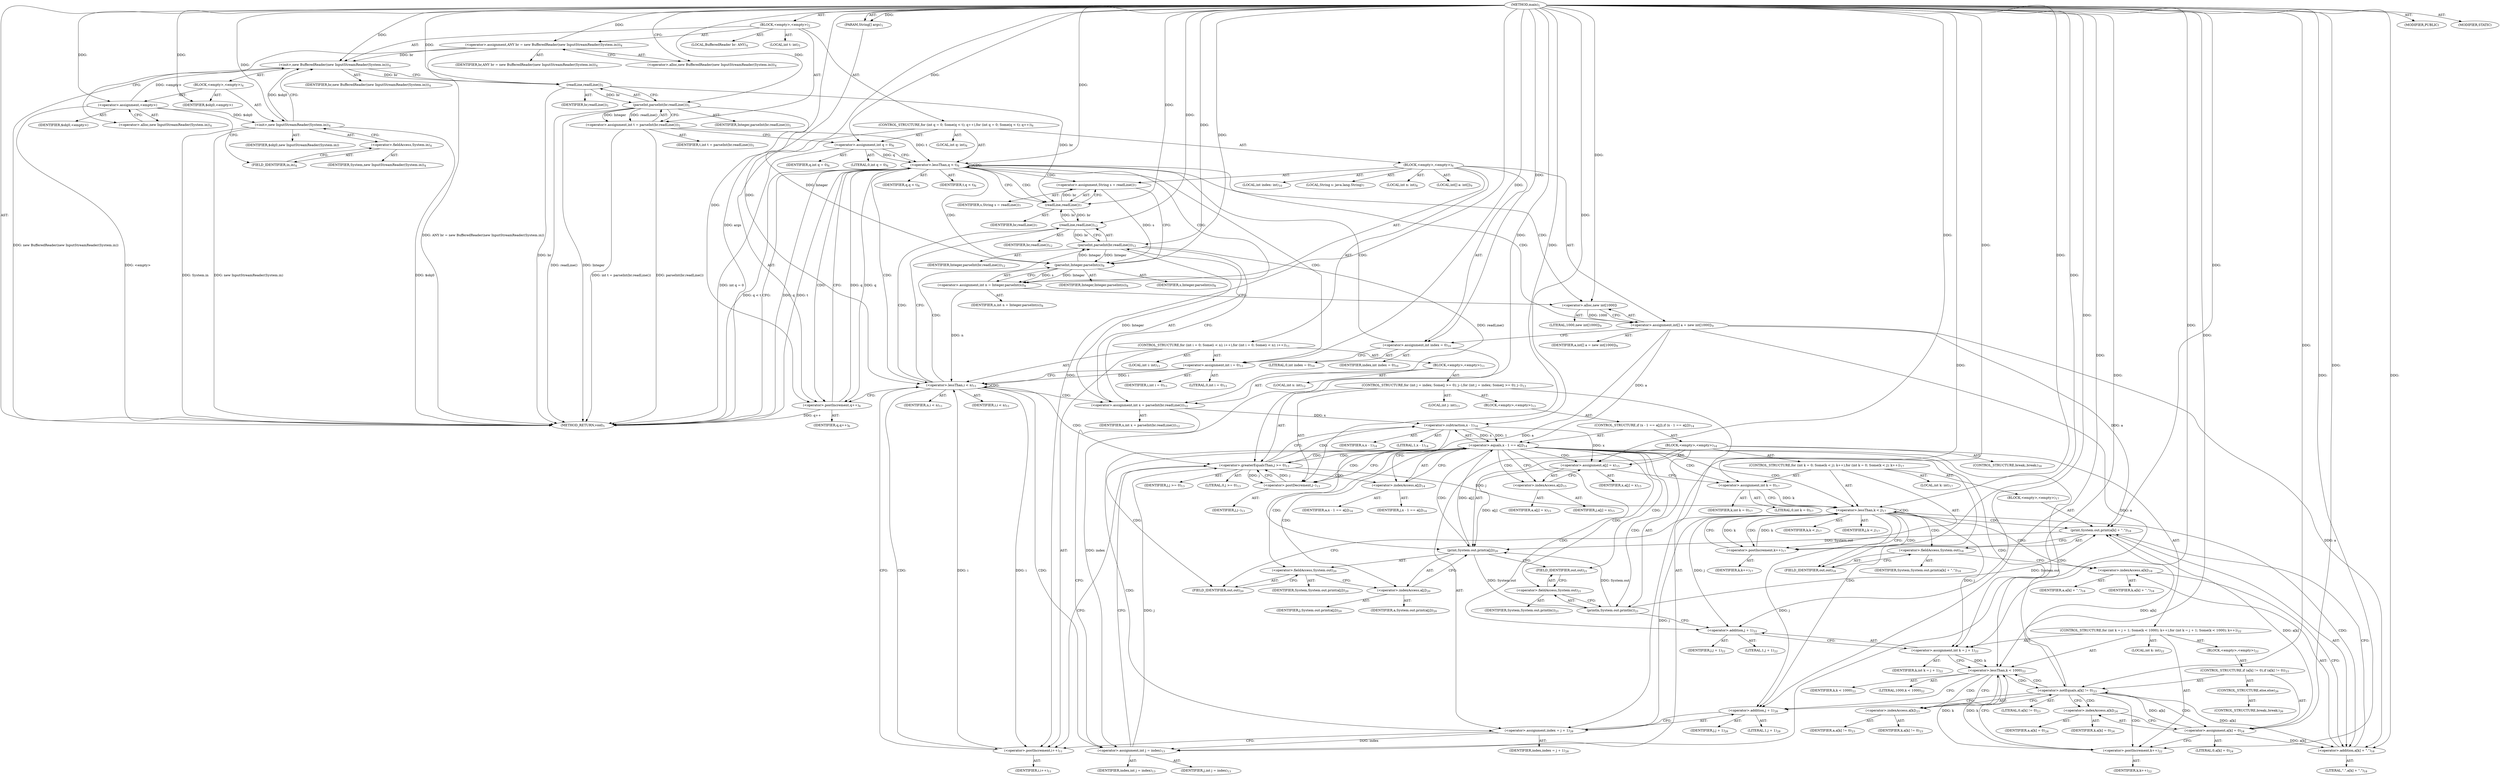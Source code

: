 digraph "main" {  
"19" [label = <(METHOD,main)<SUB>1</SUB>> ]
"20" [label = <(PARAM,String[] args)<SUB>1</SUB>> ]
"21" [label = <(BLOCK,&lt;empty&gt;,&lt;empty&gt;)<SUB>2</SUB>> ]
"4" [label = <(LOCAL,BufferedReader br: ANY)<SUB>4</SUB>> ]
"22" [label = <(&lt;operator&gt;.assignment,ANY br = new BufferedReader(new InputStreamReader(System.in)))<SUB>4</SUB>> ]
"23" [label = <(IDENTIFIER,br,ANY br = new BufferedReader(new InputStreamReader(System.in)))<SUB>4</SUB>> ]
"24" [label = <(&lt;operator&gt;.alloc,new BufferedReader(new InputStreamReader(System.in)))<SUB>4</SUB>> ]
"25" [label = <(&lt;init&gt;,new BufferedReader(new InputStreamReader(System.in)))<SUB>4</SUB>> ]
"3" [label = <(IDENTIFIER,br,new BufferedReader(new InputStreamReader(System.in)))<SUB>4</SUB>> ]
"26" [label = <(BLOCK,&lt;empty&gt;,&lt;empty&gt;)<SUB>4</SUB>> ]
"27" [label = <(&lt;operator&gt;.assignment,&lt;empty&gt;)> ]
"28" [label = <(IDENTIFIER,$obj0,&lt;empty&gt;)> ]
"29" [label = <(&lt;operator&gt;.alloc,new InputStreamReader(System.in))<SUB>4</SUB>> ]
"30" [label = <(&lt;init&gt;,new InputStreamReader(System.in))<SUB>4</SUB>> ]
"31" [label = <(IDENTIFIER,$obj0,new InputStreamReader(System.in))> ]
"32" [label = <(&lt;operator&gt;.fieldAccess,System.in)<SUB>4</SUB>> ]
"33" [label = <(IDENTIFIER,System,new InputStreamReader(System.in))<SUB>4</SUB>> ]
"34" [label = <(FIELD_IDENTIFIER,in,in)<SUB>4</SUB>> ]
"35" [label = <(IDENTIFIER,$obj0,&lt;empty&gt;)> ]
"36" [label = <(LOCAL,int t: int)<SUB>5</SUB>> ]
"37" [label = <(&lt;operator&gt;.assignment,int t = parseInt(br.readLine()))<SUB>5</SUB>> ]
"38" [label = <(IDENTIFIER,t,int t = parseInt(br.readLine()))<SUB>5</SUB>> ]
"39" [label = <(parseInt,parseInt(br.readLine()))<SUB>5</SUB>> ]
"40" [label = <(IDENTIFIER,Integer,parseInt(br.readLine()))<SUB>5</SUB>> ]
"41" [label = <(readLine,readLine())<SUB>5</SUB>> ]
"42" [label = <(IDENTIFIER,br,readLine())<SUB>5</SUB>> ]
"43" [label = <(CONTROL_STRUCTURE,for (int q = 0; Some(q &lt; t); q++),for (int q = 0; Some(q &lt; t); q++))<SUB>6</SUB>> ]
"44" [label = <(LOCAL,int q: int)<SUB>6</SUB>> ]
"45" [label = <(&lt;operator&gt;.assignment,int q = 0)<SUB>6</SUB>> ]
"46" [label = <(IDENTIFIER,q,int q = 0)<SUB>6</SUB>> ]
"47" [label = <(LITERAL,0,int q = 0)<SUB>6</SUB>> ]
"48" [label = <(&lt;operator&gt;.lessThan,q &lt; t)<SUB>6</SUB>> ]
"49" [label = <(IDENTIFIER,q,q &lt; t)<SUB>6</SUB>> ]
"50" [label = <(IDENTIFIER,t,q &lt; t)<SUB>6</SUB>> ]
"51" [label = <(&lt;operator&gt;.postIncrement,q++)<SUB>6</SUB>> ]
"52" [label = <(IDENTIFIER,q,q++)<SUB>6</SUB>> ]
"53" [label = <(BLOCK,&lt;empty&gt;,&lt;empty&gt;)<SUB>6</SUB>> ]
"54" [label = <(LOCAL,String s: java.lang.String)<SUB>7</SUB>> ]
"55" [label = <(&lt;operator&gt;.assignment,String s = readLine())<SUB>7</SUB>> ]
"56" [label = <(IDENTIFIER,s,String s = readLine())<SUB>7</SUB>> ]
"57" [label = <(readLine,readLine())<SUB>7</SUB>> ]
"58" [label = <(IDENTIFIER,br,readLine())<SUB>7</SUB>> ]
"59" [label = <(LOCAL,int n: int)<SUB>8</SUB>> ]
"60" [label = <(&lt;operator&gt;.assignment,int n = Integer.parseInt(s))<SUB>8</SUB>> ]
"61" [label = <(IDENTIFIER,n,int n = Integer.parseInt(s))<SUB>8</SUB>> ]
"62" [label = <(parseInt,Integer.parseInt(s))<SUB>8</SUB>> ]
"63" [label = <(IDENTIFIER,Integer,Integer.parseInt(s))<SUB>8</SUB>> ]
"64" [label = <(IDENTIFIER,s,Integer.parseInt(s))<SUB>8</SUB>> ]
"65" [label = <(LOCAL,int[] a: int[])<SUB>9</SUB>> ]
"66" [label = <(&lt;operator&gt;.assignment,int[] a = new int[1000])<SUB>9</SUB>> ]
"67" [label = <(IDENTIFIER,a,int[] a = new int[1000])<SUB>9</SUB>> ]
"68" [label = <(&lt;operator&gt;.alloc,new int[1000])> ]
"69" [label = <(LITERAL,1000,new int[1000])<SUB>9</SUB>> ]
"70" [label = <(LOCAL,int index: int)<SUB>10</SUB>> ]
"71" [label = <(&lt;operator&gt;.assignment,int index = 0)<SUB>10</SUB>> ]
"72" [label = <(IDENTIFIER,index,int index = 0)<SUB>10</SUB>> ]
"73" [label = <(LITERAL,0,int index = 0)<SUB>10</SUB>> ]
"74" [label = <(CONTROL_STRUCTURE,for (int i = 0; Some(i &lt; n); i++),for (int i = 0; Some(i &lt; n); i++))<SUB>11</SUB>> ]
"75" [label = <(LOCAL,int i: int)<SUB>11</SUB>> ]
"76" [label = <(&lt;operator&gt;.assignment,int i = 0)<SUB>11</SUB>> ]
"77" [label = <(IDENTIFIER,i,int i = 0)<SUB>11</SUB>> ]
"78" [label = <(LITERAL,0,int i = 0)<SUB>11</SUB>> ]
"79" [label = <(&lt;operator&gt;.lessThan,i &lt; n)<SUB>11</SUB>> ]
"80" [label = <(IDENTIFIER,i,i &lt; n)<SUB>11</SUB>> ]
"81" [label = <(IDENTIFIER,n,i &lt; n)<SUB>11</SUB>> ]
"82" [label = <(&lt;operator&gt;.postIncrement,i++)<SUB>11</SUB>> ]
"83" [label = <(IDENTIFIER,i,i++)<SUB>11</SUB>> ]
"84" [label = <(BLOCK,&lt;empty&gt;,&lt;empty&gt;)<SUB>11</SUB>> ]
"85" [label = <(LOCAL,int x: int)<SUB>12</SUB>> ]
"86" [label = <(&lt;operator&gt;.assignment,int x = parseInt(br.readLine()))<SUB>12</SUB>> ]
"87" [label = <(IDENTIFIER,x,int x = parseInt(br.readLine()))<SUB>12</SUB>> ]
"88" [label = <(parseInt,parseInt(br.readLine()))<SUB>12</SUB>> ]
"89" [label = <(IDENTIFIER,Integer,parseInt(br.readLine()))<SUB>12</SUB>> ]
"90" [label = <(readLine,readLine())<SUB>12</SUB>> ]
"91" [label = <(IDENTIFIER,br,readLine())<SUB>12</SUB>> ]
"92" [label = <(CONTROL_STRUCTURE,for (int j = index; Some(j &gt;= 0); j--),for (int j = index; Some(j &gt;= 0); j--))<SUB>13</SUB>> ]
"93" [label = <(LOCAL,int j: int)<SUB>13</SUB>> ]
"94" [label = <(&lt;operator&gt;.assignment,int j = index)<SUB>13</SUB>> ]
"95" [label = <(IDENTIFIER,j,int j = index)<SUB>13</SUB>> ]
"96" [label = <(IDENTIFIER,index,int j = index)<SUB>13</SUB>> ]
"97" [label = <(&lt;operator&gt;.greaterEqualsThan,j &gt;= 0)<SUB>13</SUB>> ]
"98" [label = <(IDENTIFIER,j,j &gt;= 0)<SUB>13</SUB>> ]
"99" [label = <(LITERAL,0,j &gt;= 0)<SUB>13</SUB>> ]
"100" [label = <(&lt;operator&gt;.postDecrement,j--)<SUB>13</SUB>> ]
"101" [label = <(IDENTIFIER,j,j--)<SUB>13</SUB>> ]
"102" [label = <(BLOCK,&lt;empty&gt;,&lt;empty&gt;)<SUB>13</SUB>> ]
"103" [label = <(CONTROL_STRUCTURE,if (x - 1 == a[j]),if (x - 1 == a[j]))<SUB>14</SUB>> ]
"104" [label = <(&lt;operator&gt;.equals,x - 1 == a[j])<SUB>14</SUB>> ]
"105" [label = <(&lt;operator&gt;.subtraction,x - 1)<SUB>14</SUB>> ]
"106" [label = <(IDENTIFIER,x,x - 1)<SUB>14</SUB>> ]
"107" [label = <(LITERAL,1,x - 1)<SUB>14</SUB>> ]
"108" [label = <(&lt;operator&gt;.indexAccess,a[j])<SUB>14</SUB>> ]
"109" [label = <(IDENTIFIER,a,x - 1 == a[j])<SUB>14</SUB>> ]
"110" [label = <(IDENTIFIER,j,x - 1 == a[j])<SUB>14</SUB>> ]
"111" [label = <(BLOCK,&lt;empty&gt;,&lt;empty&gt;)<SUB>14</SUB>> ]
"112" [label = <(&lt;operator&gt;.assignment,a[j] = x)<SUB>15</SUB>> ]
"113" [label = <(&lt;operator&gt;.indexAccess,a[j])<SUB>15</SUB>> ]
"114" [label = <(IDENTIFIER,a,a[j] = x)<SUB>15</SUB>> ]
"115" [label = <(IDENTIFIER,j,a[j] = x)<SUB>15</SUB>> ]
"116" [label = <(IDENTIFIER,x,a[j] = x)<SUB>15</SUB>> ]
"117" [label = <(CONTROL_STRUCTURE,for (int k = 0; Some(k &lt; j); k++),for (int k = 0; Some(k &lt; j); k++))<SUB>17</SUB>> ]
"118" [label = <(LOCAL,int k: int)<SUB>17</SUB>> ]
"119" [label = <(&lt;operator&gt;.assignment,int k = 0)<SUB>17</SUB>> ]
"120" [label = <(IDENTIFIER,k,int k = 0)<SUB>17</SUB>> ]
"121" [label = <(LITERAL,0,int k = 0)<SUB>17</SUB>> ]
"122" [label = <(&lt;operator&gt;.lessThan,k &lt; j)<SUB>17</SUB>> ]
"123" [label = <(IDENTIFIER,k,k &lt; j)<SUB>17</SUB>> ]
"124" [label = <(IDENTIFIER,j,k &lt; j)<SUB>17</SUB>> ]
"125" [label = <(&lt;operator&gt;.postIncrement,k++)<SUB>17</SUB>> ]
"126" [label = <(IDENTIFIER,k,k++)<SUB>17</SUB>> ]
"127" [label = <(BLOCK,&lt;empty&gt;,&lt;empty&gt;)<SUB>17</SUB>> ]
"128" [label = <(print,System.out.print(a[k] + &quot;.&quot;))<SUB>18</SUB>> ]
"129" [label = <(&lt;operator&gt;.fieldAccess,System.out)<SUB>18</SUB>> ]
"130" [label = <(IDENTIFIER,System,System.out.print(a[k] + &quot;.&quot;))<SUB>18</SUB>> ]
"131" [label = <(FIELD_IDENTIFIER,out,out)<SUB>18</SUB>> ]
"132" [label = <(&lt;operator&gt;.addition,a[k] + &quot;.&quot;)<SUB>18</SUB>> ]
"133" [label = <(&lt;operator&gt;.indexAccess,a[k])<SUB>18</SUB>> ]
"134" [label = <(IDENTIFIER,a,a[k] + &quot;.&quot;)<SUB>18</SUB>> ]
"135" [label = <(IDENTIFIER,k,a[k] + &quot;.&quot;)<SUB>18</SUB>> ]
"136" [label = <(LITERAL,&quot;.&quot;,a[k] + &quot;.&quot;)<SUB>18</SUB>> ]
"137" [label = <(print,System.out.print(a[j]))<SUB>20</SUB>> ]
"138" [label = <(&lt;operator&gt;.fieldAccess,System.out)<SUB>20</SUB>> ]
"139" [label = <(IDENTIFIER,System,System.out.print(a[j]))<SUB>20</SUB>> ]
"140" [label = <(FIELD_IDENTIFIER,out,out)<SUB>20</SUB>> ]
"141" [label = <(&lt;operator&gt;.indexAccess,a[j])<SUB>20</SUB>> ]
"142" [label = <(IDENTIFIER,a,System.out.print(a[j]))<SUB>20</SUB>> ]
"143" [label = <(IDENTIFIER,j,System.out.print(a[j]))<SUB>20</SUB>> ]
"144" [label = <(println,System.out.println())<SUB>21</SUB>> ]
"145" [label = <(&lt;operator&gt;.fieldAccess,System.out)<SUB>21</SUB>> ]
"146" [label = <(IDENTIFIER,System,System.out.println())<SUB>21</SUB>> ]
"147" [label = <(FIELD_IDENTIFIER,out,out)<SUB>21</SUB>> ]
"148" [label = <(CONTROL_STRUCTURE,for (int k = j + 1; Some(k &lt; 1000); k++),for (int k = j + 1; Some(k &lt; 1000); k++))<SUB>22</SUB>> ]
"149" [label = <(LOCAL,int k: int)<SUB>22</SUB>> ]
"150" [label = <(&lt;operator&gt;.assignment,int k = j + 1)<SUB>22</SUB>> ]
"151" [label = <(IDENTIFIER,k,int k = j + 1)<SUB>22</SUB>> ]
"152" [label = <(&lt;operator&gt;.addition,j + 1)<SUB>22</SUB>> ]
"153" [label = <(IDENTIFIER,j,j + 1)<SUB>22</SUB>> ]
"154" [label = <(LITERAL,1,j + 1)<SUB>22</SUB>> ]
"155" [label = <(&lt;operator&gt;.lessThan,k &lt; 1000)<SUB>22</SUB>> ]
"156" [label = <(IDENTIFIER,k,k &lt; 1000)<SUB>22</SUB>> ]
"157" [label = <(LITERAL,1000,k &lt; 1000)<SUB>22</SUB>> ]
"158" [label = <(&lt;operator&gt;.postIncrement,k++)<SUB>22</SUB>> ]
"159" [label = <(IDENTIFIER,k,k++)<SUB>22</SUB>> ]
"160" [label = <(BLOCK,&lt;empty&gt;,&lt;empty&gt;)<SUB>22</SUB>> ]
"161" [label = <(CONTROL_STRUCTURE,if (a[k] != 0),if (a[k] != 0))<SUB>23</SUB>> ]
"162" [label = <(&lt;operator&gt;.notEquals,a[k] != 0)<SUB>23</SUB>> ]
"163" [label = <(&lt;operator&gt;.indexAccess,a[k])<SUB>23</SUB>> ]
"164" [label = <(IDENTIFIER,a,a[k] != 0)<SUB>23</SUB>> ]
"165" [label = <(IDENTIFIER,k,a[k] != 0)<SUB>23</SUB>> ]
"166" [label = <(LITERAL,0,a[k] != 0)<SUB>23</SUB>> ]
"167" [label = <(&lt;operator&gt;.assignment,a[k] = 0)<SUB>24</SUB>> ]
"168" [label = <(&lt;operator&gt;.indexAccess,a[k])<SUB>24</SUB>> ]
"169" [label = <(IDENTIFIER,a,a[k] = 0)<SUB>24</SUB>> ]
"170" [label = <(IDENTIFIER,k,a[k] = 0)<SUB>24</SUB>> ]
"171" [label = <(LITERAL,0,a[k] = 0)<SUB>24</SUB>> ]
"172" [label = <(CONTROL_STRUCTURE,else,else)<SUB>26</SUB>> ]
"173" [label = <(CONTROL_STRUCTURE,break;,break;)<SUB>26</SUB>> ]
"174" [label = <(&lt;operator&gt;.assignment,index = j + 1)<SUB>28</SUB>> ]
"175" [label = <(IDENTIFIER,index,index = j + 1)<SUB>28</SUB>> ]
"176" [label = <(&lt;operator&gt;.addition,j + 1)<SUB>28</SUB>> ]
"177" [label = <(IDENTIFIER,j,j + 1)<SUB>28</SUB>> ]
"178" [label = <(LITERAL,1,j + 1)<SUB>28</SUB>> ]
"179" [label = <(CONTROL_STRUCTURE,break;,break;)<SUB>30</SUB>> ]
"180" [label = <(MODIFIER,PUBLIC)> ]
"181" [label = <(MODIFIER,STATIC)> ]
"182" [label = <(METHOD_RETURN,void)<SUB>1</SUB>> ]
  "19" -> "20"  [ label = "AST: "] 
  "19" -> "21"  [ label = "AST: "] 
  "19" -> "180"  [ label = "AST: "] 
  "19" -> "181"  [ label = "AST: "] 
  "19" -> "182"  [ label = "AST: "] 
  "21" -> "4"  [ label = "AST: "] 
  "21" -> "22"  [ label = "AST: "] 
  "21" -> "25"  [ label = "AST: "] 
  "21" -> "36"  [ label = "AST: "] 
  "21" -> "37"  [ label = "AST: "] 
  "21" -> "43"  [ label = "AST: "] 
  "22" -> "23"  [ label = "AST: "] 
  "22" -> "24"  [ label = "AST: "] 
  "25" -> "3"  [ label = "AST: "] 
  "25" -> "26"  [ label = "AST: "] 
  "26" -> "27"  [ label = "AST: "] 
  "26" -> "30"  [ label = "AST: "] 
  "26" -> "35"  [ label = "AST: "] 
  "27" -> "28"  [ label = "AST: "] 
  "27" -> "29"  [ label = "AST: "] 
  "30" -> "31"  [ label = "AST: "] 
  "30" -> "32"  [ label = "AST: "] 
  "32" -> "33"  [ label = "AST: "] 
  "32" -> "34"  [ label = "AST: "] 
  "37" -> "38"  [ label = "AST: "] 
  "37" -> "39"  [ label = "AST: "] 
  "39" -> "40"  [ label = "AST: "] 
  "39" -> "41"  [ label = "AST: "] 
  "41" -> "42"  [ label = "AST: "] 
  "43" -> "44"  [ label = "AST: "] 
  "43" -> "45"  [ label = "AST: "] 
  "43" -> "48"  [ label = "AST: "] 
  "43" -> "51"  [ label = "AST: "] 
  "43" -> "53"  [ label = "AST: "] 
  "45" -> "46"  [ label = "AST: "] 
  "45" -> "47"  [ label = "AST: "] 
  "48" -> "49"  [ label = "AST: "] 
  "48" -> "50"  [ label = "AST: "] 
  "51" -> "52"  [ label = "AST: "] 
  "53" -> "54"  [ label = "AST: "] 
  "53" -> "55"  [ label = "AST: "] 
  "53" -> "59"  [ label = "AST: "] 
  "53" -> "60"  [ label = "AST: "] 
  "53" -> "65"  [ label = "AST: "] 
  "53" -> "66"  [ label = "AST: "] 
  "53" -> "70"  [ label = "AST: "] 
  "53" -> "71"  [ label = "AST: "] 
  "53" -> "74"  [ label = "AST: "] 
  "55" -> "56"  [ label = "AST: "] 
  "55" -> "57"  [ label = "AST: "] 
  "57" -> "58"  [ label = "AST: "] 
  "60" -> "61"  [ label = "AST: "] 
  "60" -> "62"  [ label = "AST: "] 
  "62" -> "63"  [ label = "AST: "] 
  "62" -> "64"  [ label = "AST: "] 
  "66" -> "67"  [ label = "AST: "] 
  "66" -> "68"  [ label = "AST: "] 
  "68" -> "69"  [ label = "AST: "] 
  "71" -> "72"  [ label = "AST: "] 
  "71" -> "73"  [ label = "AST: "] 
  "74" -> "75"  [ label = "AST: "] 
  "74" -> "76"  [ label = "AST: "] 
  "74" -> "79"  [ label = "AST: "] 
  "74" -> "82"  [ label = "AST: "] 
  "74" -> "84"  [ label = "AST: "] 
  "76" -> "77"  [ label = "AST: "] 
  "76" -> "78"  [ label = "AST: "] 
  "79" -> "80"  [ label = "AST: "] 
  "79" -> "81"  [ label = "AST: "] 
  "82" -> "83"  [ label = "AST: "] 
  "84" -> "85"  [ label = "AST: "] 
  "84" -> "86"  [ label = "AST: "] 
  "84" -> "92"  [ label = "AST: "] 
  "86" -> "87"  [ label = "AST: "] 
  "86" -> "88"  [ label = "AST: "] 
  "88" -> "89"  [ label = "AST: "] 
  "88" -> "90"  [ label = "AST: "] 
  "90" -> "91"  [ label = "AST: "] 
  "92" -> "93"  [ label = "AST: "] 
  "92" -> "94"  [ label = "AST: "] 
  "92" -> "97"  [ label = "AST: "] 
  "92" -> "100"  [ label = "AST: "] 
  "92" -> "102"  [ label = "AST: "] 
  "94" -> "95"  [ label = "AST: "] 
  "94" -> "96"  [ label = "AST: "] 
  "97" -> "98"  [ label = "AST: "] 
  "97" -> "99"  [ label = "AST: "] 
  "100" -> "101"  [ label = "AST: "] 
  "102" -> "103"  [ label = "AST: "] 
  "103" -> "104"  [ label = "AST: "] 
  "103" -> "111"  [ label = "AST: "] 
  "104" -> "105"  [ label = "AST: "] 
  "104" -> "108"  [ label = "AST: "] 
  "105" -> "106"  [ label = "AST: "] 
  "105" -> "107"  [ label = "AST: "] 
  "108" -> "109"  [ label = "AST: "] 
  "108" -> "110"  [ label = "AST: "] 
  "111" -> "112"  [ label = "AST: "] 
  "111" -> "117"  [ label = "AST: "] 
  "111" -> "137"  [ label = "AST: "] 
  "111" -> "144"  [ label = "AST: "] 
  "111" -> "148"  [ label = "AST: "] 
  "111" -> "174"  [ label = "AST: "] 
  "111" -> "179"  [ label = "AST: "] 
  "112" -> "113"  [ label = "AST: "] 
  "112" -> "116"  [ label = "AST: "] 
  "113" -> "114"  [ label = "AST: "] 
  "113" -> "115"  [ label = "AST: "] 
  "117" -> "118"  [ label = "AST: "] 
  "117" -> "119"  [ label = "AST: "] 
  "117" -> "122"  [ label = "AST: "] 
  "117" -> "125"  [ label = "AST: "] 
  "117" -> "127"  [ label = "AST: "] 
  "119" -> "120"  [ label = "AST: "] 
  "119" -> "121"  [ label = "AST: "] 
  "122" -> "123"  [ label = "AST: "] 
  "122" -> "124"  [ label = "AST: "] 
  "125" -> "126"  [ label = "AST: "] 
  "127" -> "128"  [ label = "AST: "] 
  "128" -> "129"  [ label = "AST: "] 
  "128" -> "132"  [ label = "AST: "] 
  "129" -> "130"  [ label = "AST: "] 
  "129" -> "131"  [ label = "AST: "] 
  "132" -> "133"  [ label = "AST: "] 
  "132" -> "136"  [ label = "AST: "] 
  "133" -> "134"  [ label = "AST: "] 
  "133" -> "135"  [ label = "AST: "] 
  "137" -> "138"  [ label = "AST: "] 
  "137" -> "141"  [ label = "AST: "] 
  "138" -> "139"  [ label = "AST: "] 
  "138" -> "140"  [ label = "AST: "] 
  "141" -> "142"  [ label = "AST: "] 
  "141" -> "143"  [ label = "AST: "] 
  "144" -> "145"  [ label = "AST: "] 
  "145" -> "146"  [ label = "AST: "] 
  "145" -> "147"  [ label = "AST: "] 
  "148" -> "149"  [ label = "AST: "] 
  "148" -> "150"  [ label = "AST: "] 
  "148" -> "155"  [ label = "AST: "] 
  "148" -> "158"  [ label = "AST: "] 
  "148" -> "160"  [ label = "AST: "] 
  "150" -> "151"  [ label = "AST: "] 
  "150" -> "152"  [ label = "AST: "] 
  "152" -> "153"  [ label = "AST: "] 
  "152" -> "154"  [ label = "AST: "] 
  "155" -> "156"  [ label = "AST: "] 
  "155" -> "157"  [ label = "AST: "] 
  "158" -> "159"  [ label = "AST: "] 
  "160" -> "161"  [ label = "AST: "] 
  "161" -> "162"  [ label = "AST: "] 
  "161" -> "167"  [ label = "AST: "] 
  "161" -> "172"  [ label = "AST: "] 
  "162" -> "163"  [ label = "AST: "] 
  "162" -> "166"  [ label = "AST: "] 
  "163" -> "164"  [ label = "AST: "] 
  "163" -> "165"  [ label = "AST: "] 
  "167" -> "168"  [ label = "AST: "] 
  "167" -> "171"  [ label = "AST: "] 
  "168" -> "169"  [ label = "AST: "] 
  "168" -> "170"  [ label = "AST: "] 
  "172" -> "173"  [ label = "AST: "] 
  "174" -> "175"  [ label = "AST: "] 
  "174" -> "176"  [ label = "AST: "] 
  "176" -> "177"  [ label = "AST: "] 
  "176" -> "178"  [ label = "AST: "] 
  "22" -> "29"  [ label = "CFG: "] 
  "25" -> "41"  [ label = "CFG: "] 
  "37" -> "45"  [ label = "CFG: "] 
  "24" -> "22"  [ label = "CFG: "] 
  "39" -> "37"  [ label = "CFG: "] 
  "45" -> "48"  [ label = "CFG: "] 
  "48" -> "182"  [ label = "CFG: "] 
  "48" -> "57"  [ label = "CFG: "] 
  "51" -> "48"  [ label = "CFG: "] 
  "27" -> "34"  [ label = "CFG: "] 
  "30" -> "25"  [ label = "CFG: "] 
  "41" -> "39"  [ label = "CFG: "] 
  "55" -> "62"  [ label = "CFG: "] 
  "60" -> "68"  [ label = "CFG: "] 
  "66" -> "71"  [ label = "CFG: "] 
  "71" -> "76"  [ label = "CFG: "] 
  "29" -> "27"  [ label = "CFG: "] 
  "32" -> "30"  [ label = "CFG: "] 
  "57" -> "55"  [ label = "CFG: "] 
  "62" -> "60"  [ label = "CFG: "] 
  "68" -> "66"  [ label = "CFG: "] 
  "76" -> "79"  [ label = "CFG: "] 
  "79" -> "90"  [ label = "CFG: "] 
  "79" -> "51"  [ label = "CFG: "] 
  "82" -> "79"  [ label = "CFG: "] 
  "34" -> "32"  [ label = "CFG: "] 
  "86" -> "94"  [ label = "CFG: "] 
  "88" -> "86"  [ label = "CFG: "] 
  "94" -> "97"  [ label = "CFG: "] 
  "97" -> "105"  [ label = "CFG: "] 
  "97" -> "82"  [ label = "CFG: "] 
  "100" -> "97"  [ label = "CFG: "] 
  "90" -> "88"  [ label = "CFG: "] 
  "104" -> "113"  [ label = "CFG: "] 
  "104" -> "100"  [ label = "CFG: "] 
  "105" -> "108"  [ label = "CFG: "] 
  "108" -> "104"  [ label = "CFG: "] 
  "112" -> "119"  [ label = "CFG: "] 
  "137" -> "147"  [ label = "CFG: "] 
  "144" -> "152"  [ label = "CFG: "] 
  "174" -> "82"  [ label = "CFG: "] 
  "113" -> "112"  [ label = "CFG: "] 
  "119" -> "122"  [ label = "CFG: "] 
  "122" -> "131"  [ label = "CFG: "] 
  "122" -> "140"  [ label = "CFG: "] 
  "125" -> "122"  [ label = "CFG: "] 
  "138" -> "141"  [ label = "CFG: "] 
  "141" -> "137"  [ label = "CFG: "] 
  "145" -> "144"  [ label = "CFG: "] 
  "150" -> "155"  [ label = "CFG: "] 
  "155" -> "163"  [ label = "CFG: "] 
  "155" -> "176"  [ label = "CFG: "] 
  "158" -> "155"  [ label = "CFG: "] 
  "176" -> "174"  [ label = "CFG: "] 
  "128" -> "125"  [ label = "CFG: "] 
  "140" -> "138"  [ label = "CFG: "] 
  "147" -> "145"  [ label = "CFG: "] 
  "152" -> "150"  [ label = "CFG: "] 
  "129" -> "133"  [ label = "CFG: "] 
  "132" -> "128"  [ label = "CFG: "] 
  "162" -> "168"  [ label = "CFG: "] 
  "162" -> "176"  [ label = "CFG: "] 
  "167" -> "158"  [ label = "CFG: "] 
  "131" -> "129"  [ label = "CFG: "] 
  "133" -> "132"  [ label = "CFG: "] 
  "163" -> "162"  [ label = "CFG: "] 
  "168" -> "167"  [ label = "CFG: "] 
  "19" -> "24"  [ label = "CFG: "] 
  "20" -> "182"  [ label = "DDG: args"] 
  "22" -> "182"  [ label = "DDG: ANY br = new BufferedReader(new InputStreamReader(System.in))"] 
  "27" -> "182"  [ label = "DDG: &lt;empty&gt;"] 
  "30" -> "182"  [ label = "DDG: $obj0"] 
  "30" -> "182"  [ label = "DDG: System.in"] 
  "30" -> "182"  [ label = "DDG: new InputStreamReader(System.in)"] 
  "25" -> "182"  [ label = "DDG: new BufferedReader(new InputStreamReader(System.in))"] 
  "39" -> "182"  [ label = "DDG: Integer"] 
  "41" -> "182"  [ label = "DDG: br"] 
  "39" -> "182"  [ label = "DDG: readLine()"] 
  "37" -> "182"  [ label = "DDG: parseInt(br.readLine())"] 
  "37" -> "182"  [ label = "DDG: int t = parseInt(br.readLine())"] 
  "45" -> "182"  [ label = "DDG: int q = 0"] 
  "48" -> "182"  [ label = "DDG: q"] 
  "48" -> "182"  [ label = "DDG: t"] 
  "48" -> "182"  [ label = "DDG: q &lt; t"] 
  "51" -> "182"  [ label = "DDG: q++"] 
  "19" -> "20"  [ label = "DDG: "] 
  "19" -> "22"  [ label = "DDG: "] 
  "39" -> "37"  [ label = "DDG: Integer"] 
  "39" -> "37"  [ label = "DDG: readLine()"] 
  "22" -> "25"  [ label = "DDG: br"] 
  "19" -> "25"  [ label = "DDG: "] 
  "27" -> "25"  [ label = "DDG: &lt;empty&gt;"] 
  "30" -> "25"  [ label = "DDG: $obj0"] 
  "19" -> "45"  [ label = "DDG: "] 
  "19" -> "27"  [ label = "DDG: "] 
  "19" -> "35"  [ label = "DDG: "] 
  "19" -> "39"  [ label = "DDG: "] 
  "41" -> "39"  [ label = "DDG: br"] 
  "45" -> "48"  [ label = "DDG: q"] 
  "51" -> "48"  [ label = "DDG: q"] 
  "19" -> "48"  [ label = "DDG: "] 
  "37" -> "48"  [ label = "DDG: t"] 
  "48" -> "51"  [ label = "DDG: q"] 
  "19" -> "51"  [ label = "DDG: "] 
  "57" -> "55"  [ label = "DDG: br"] 
  "62" -> "60"  [ label = "DDG: Integer"] 
  "62" -> "60"  [ label = "DDG: s"] 
  "68" -> "66"  [ label = "DDG: 1000"] 
  "19" -> "71"  [ label = "DDG: "] 
  "27" -> "30"  [ label = "DDG: $obj0"] 
  "19" -> "30"  [ label = "DDG: "] 
  "25" -> "41"  [ label = "DDG: br"] 
  "19" -> "41"  [ label = "DDG: "] 
  "19" -> "76"  [ label = "DDG: "] 
  "41" -> "57"  [ label = "DDG: br"] 
  "90" -> "57"  [ label = "DDG: br"] 
  "19" -> "57"  [ label = "DDG: "] 
  "39" -> "62"  [ label = "DDG: Integer"] 
  "88" -> "62"  [ label = "DDG: Integer"] 
  "19" -> "62"  [ label = "DDG: "] 
  "55" -> "62"  [ label = "DDG: s"] 
  "19" -> "68"  [ label = "DDG: "] 
  "76" -> "79"  [ label = "DDG: i"] 
  "82" -> "79"  [ label = "DDG: i"] 
  "19" -> "79"  [ label = "DDG: "] 
  "60" -> "79"  [ label = "DDG: n"] 
  "79" -> "82"  [ label = "DDG: i"] 
  "19" -> "82"  [ label = "DDG: "] 
  "88" -> "86"  [ label = "DDG: Integer"] 
  "88" -> "86"  [ label = "DDG: readLine()"] 
  "71" -> "94"  [ label = "DDG: index"] 
  "174" -> "94"  [ label = "DDG: index"] 
  "19" -> "94"  [ label = "DDG: "] 
  "62" -> "88"  [ label = "DDG: Integer"] 
  "19" -> "88"  [ label = "DDG: "] 
  "90" -> "88"  [ label = "DDG: br"] 
  "94" -> "97"  [ label = "DDG: j"] 
  "100" -> "97"  [ label = "DDG: j"] 
  "19" -> "97"  [ label = "DDG: "] 
  "97" -> "100"  [ label = "DDG: j"] 
  "19" -> "100"  [ label = "DDG: "] 
  "57" -> "90"  [ label = "DDG: br"] 
  "19" -> "90"  [ label = "DDG: "] 
  "105" -> "104"  [ label = "DDG: x"] 
  "105" -> "104"  [ label = "DDG: 1"] 
  "66" -> "104"  [ label = "DDG: a"] 
  "137" -> "104"  [ label = "DDG: a[j]"] 
  "105" -> "112"  [ label = "DDG: x"] 
  "19" -> "112"  [ label = "DDG: "] 
  "19" -> "174"  [ label = "DDG: "] 
  "122" -> "174"  [ label = "DDG: j"] 
  "86" -> "105"  [ label = "DDG: x"] 
  "19" -> "105"  [ label = "DDG: "] 
  "19" -> "119"  [ label = "DDG: "] 
  "144" -> "137"  [ label = "DDG: System.out"] 
  "128" -> "137"  [ label = "DDG: System.out"] 
  "66" -> "137"  [ label = "DDG: a"] 
  "112" -> "137"  [ label = "DDG: a[j]"] 
  "137" -> "144"  [ label = "DDG: System.out"] 
  "122" -> "150"  [ label = "DDG: j"] 
  "19" -> "150"  [ label = "DDG: "] 
  "119" -> "122"  [ label = "DDG: k"] 
  "125" -> "122"  [ label = "DDG: k"] 
  "19" -> "122"  [ label = "DDG: "] 
  "97" -> "122"  [ label = "DDG: j"] 
  "122" -> "125"  [ label = "DDG: k"] 
  "19" -> "125"  [ label = "DDG: "] 
  "150" -> "155"  [ label = "DDG: k"] 
  "158" -> "155"  [ label = "DDG: k"] 
  "19" -> "155"  [ label = "DDG: "] 
  "155" -> "158"  [ label = "DDG: k"] 
  "19" -> "158"  [ label = "DDG: "] 
  "19" -> "176"  [ label = "DDG: "] 
  "122" -> "176"  [ label = "DDG: j"] 
  "144" -> "128"  [ label = "DDG: System.out"] 
  "66" -> "128"  [ label = "DDG: a"] 
  "162" -> "128"  [ label = "DDG: a[k]"] 
  "167" -> "128"  [ label = "DDG: a[k]"] 
  "19" -> "128"  [ label = "DDG: "] 
  "122" -> "152"  [ label = "DDG: j"] 
  "19" -> "152"  [ label = "DDG: "] 
  "19" -> "167"  [ label = "DDG: "] 
  "66" -> "132"  [ label = "DDG: a"] 
  "162" -> "132"  [ label = "DDG: a[k]"] 
  "167" -> "132"  [ label = "DDG: a[k]"] 
  "19" -> "132"  [ label = "DDG: "] 
  "66" -> "162"  [ label = "DDG: a"] 
  "167" -> "162"  [ label = "DDG: a[k]"] 
  "19" -> "162"  [ label = "DDG: "] 
  "48" -> "68"  [ label = "CDG: "] 
  "48" -> "60"  [ label = "CDG: "] 
  "48" -> "51"  [ label = "CDG: "] 
  "48" -> "57"  [ label = "CDG: "] 
  "48" -> "76"  [ label = "CDG: "] 
  "48" -> "79"  [ label = "CDG: "] 
  "48" -> "48"  [ label = "CDG: "] 
  "48" -> "66"  [ label = "CDG: "] 
  "48" -> "71"  [ label = "CDG: "] 
  "48" -> "55"  [ label = "CDG: "] 
  "48" -> "62"  [ label = "CDG: "] 
  "79" -> "94"  [ label = "CDG: "] 
  "79" -> "97"  [ label = "CDG: "] 
  "79" -> "90"  [ label = "CDG: "] 
  "79" -> "79"  [ label = "CDG: "] 
  "79" -> "88"  [ label = "CDG: "] 
  "79" -> "86"  [ label = "CDG: "] 
  "79" -> "82"  [ label = "CDG: "] 
  "97" -> "104"  [ label = "CDG: "] 
  "97" -> "108"  [ label = "CDG: "] 
  "97" -> "105"  [ label = "CDG: "] 
  "104" -> "113"  [ label = "CDG: "] 
  "104" -> "145"  [ label = "CDG: "] 
  "104" -> "150"  [ label = "CDG: "] 
  "104" -> "119"  [ label = "CDG: "] 
  "104" -> "144"  [ label = "CDG: "] 
  "104" -> "97"  [ label = "CDG: "] 
  "104" -> "112"  [ label = "CDG: "] 
  "104" -> "138"  [ label = "CDG: "] 
  "104" -> "137"  [ label = "CDG: "] 
  "104" -> "152"  [ label = "CDG: "] 
  "104" -> "100"  [ label = "CDG: "] 
  "104" -> "174"  [ label = "CDG: "] 
  "104" -> "155"  [ label = "CDG: "] 
  "104" -> "141"  [ label = "CDG: "] 
  "104" -> "122"  [ label = "CDG: "] 
  "104" -> "176"  [ label = "CDG: "] 
  "104" -> "140"  [ label = "CDG: "] 
  "104" -> "147"  [ label = "CDG: "] 
  "122" -> "128"  [ label = "CDG: "] 
  "122" -> "131"  [ label = "CDG: "] 
  "122" -> "132"  [ label = "CDG: "] 
  "122" -> "129"  [ label = "CDG: "] 
  "122" -> "122"  [ label = "CDG: "] 
  "122" -> "125"  [ label = "CDG: "] 
  "122" -> "133"  [ label = "CDG: "] 
  "155" -> "163"  [ label = "CDG: "] 
  "155" -> "162"  [ label = "CDG: "] 
  "162" -> "167"  [ label = "CDG: "] 
  "162" -> "168"  [ label = "CDG: "] 
  "162" -> "155"  [ label = "CDG: "] 
  "162" -> "158"  [ label = "CDG: "] 
}
